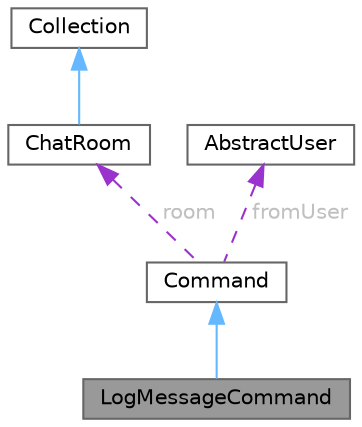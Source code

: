 digraph "LogMessageCommand"
{
 // LATEX_PDF_SIZE
  bgcolor="transparent";
  edge [fontname=Helvetica,fontsize=10,labelfontname=Helvetica,labelfontsize=10];
  node [fontname=Helvetica,fontsize=10,shape=box,height=0.2,width=0.4];
  Node1 [id="Node000001",label="LogMessageCommand",height=0.2,width=0.4,color="gray40", fillcolor="grey60", style="filled", fontcolor="black",tooltip="Concrete command that logs messages to chat room's persistent history."];
  Node2 -> Node1 [id="edge1_Node000001_Node000002",dir="back",color="steelblue1",style="solid",tooltip=" "];
  Node2 [id="Node000002",label="Command",height=0.2,width=0.4,color="gray40", fillcolor="white", style="filled",URL="$classCommand.html",tooltip="Abstract base class implementing the Command pattern for deferred execution."];
  Node3 -> Node2 [id="edge2_Node000002_Node000003",dir="back",color="darkorchid3",style="dashed",tooltip=" ",label=" room",fontcolor="grey" ];
  Node3 [id="Node000003",label="ChatRoom",height=0.2,width=0.4,color="gray40", fillcolor="white", style="filled",URL="$classChatRoom.html",tooltip="Abstract mediator class that coordinates communication between users."];
  Node4 -> Node3 [id="edge3_Node000003_Node000004",dir="back",color="steelblue1",style="solid",tooltip=" "];
  Node4 [id="Node000004",label="Collection",height=0.2,width=0.4,color="gray40", fillcolor="white", style="filled",URL="$classCollection.html",tooltip="Abstract base class providing iterator interface for collections of users and messages."];
  Node5 -> Node2 [id="edge4_Node000002_Node000005",dir="back",color="darkorchid3",style="dashed",tooltip=" ",label=" fromUser",fontcolor="grey" ];
  Node5 [id="Node000005",label="AbstractUser",height=0.2,width=0.4,color="gray40", fillcolor="white", style="filled",URL="$classAbstractUser.html",tooltip="Abstract base for users and decorators to allow them to be treated the same."];
}

